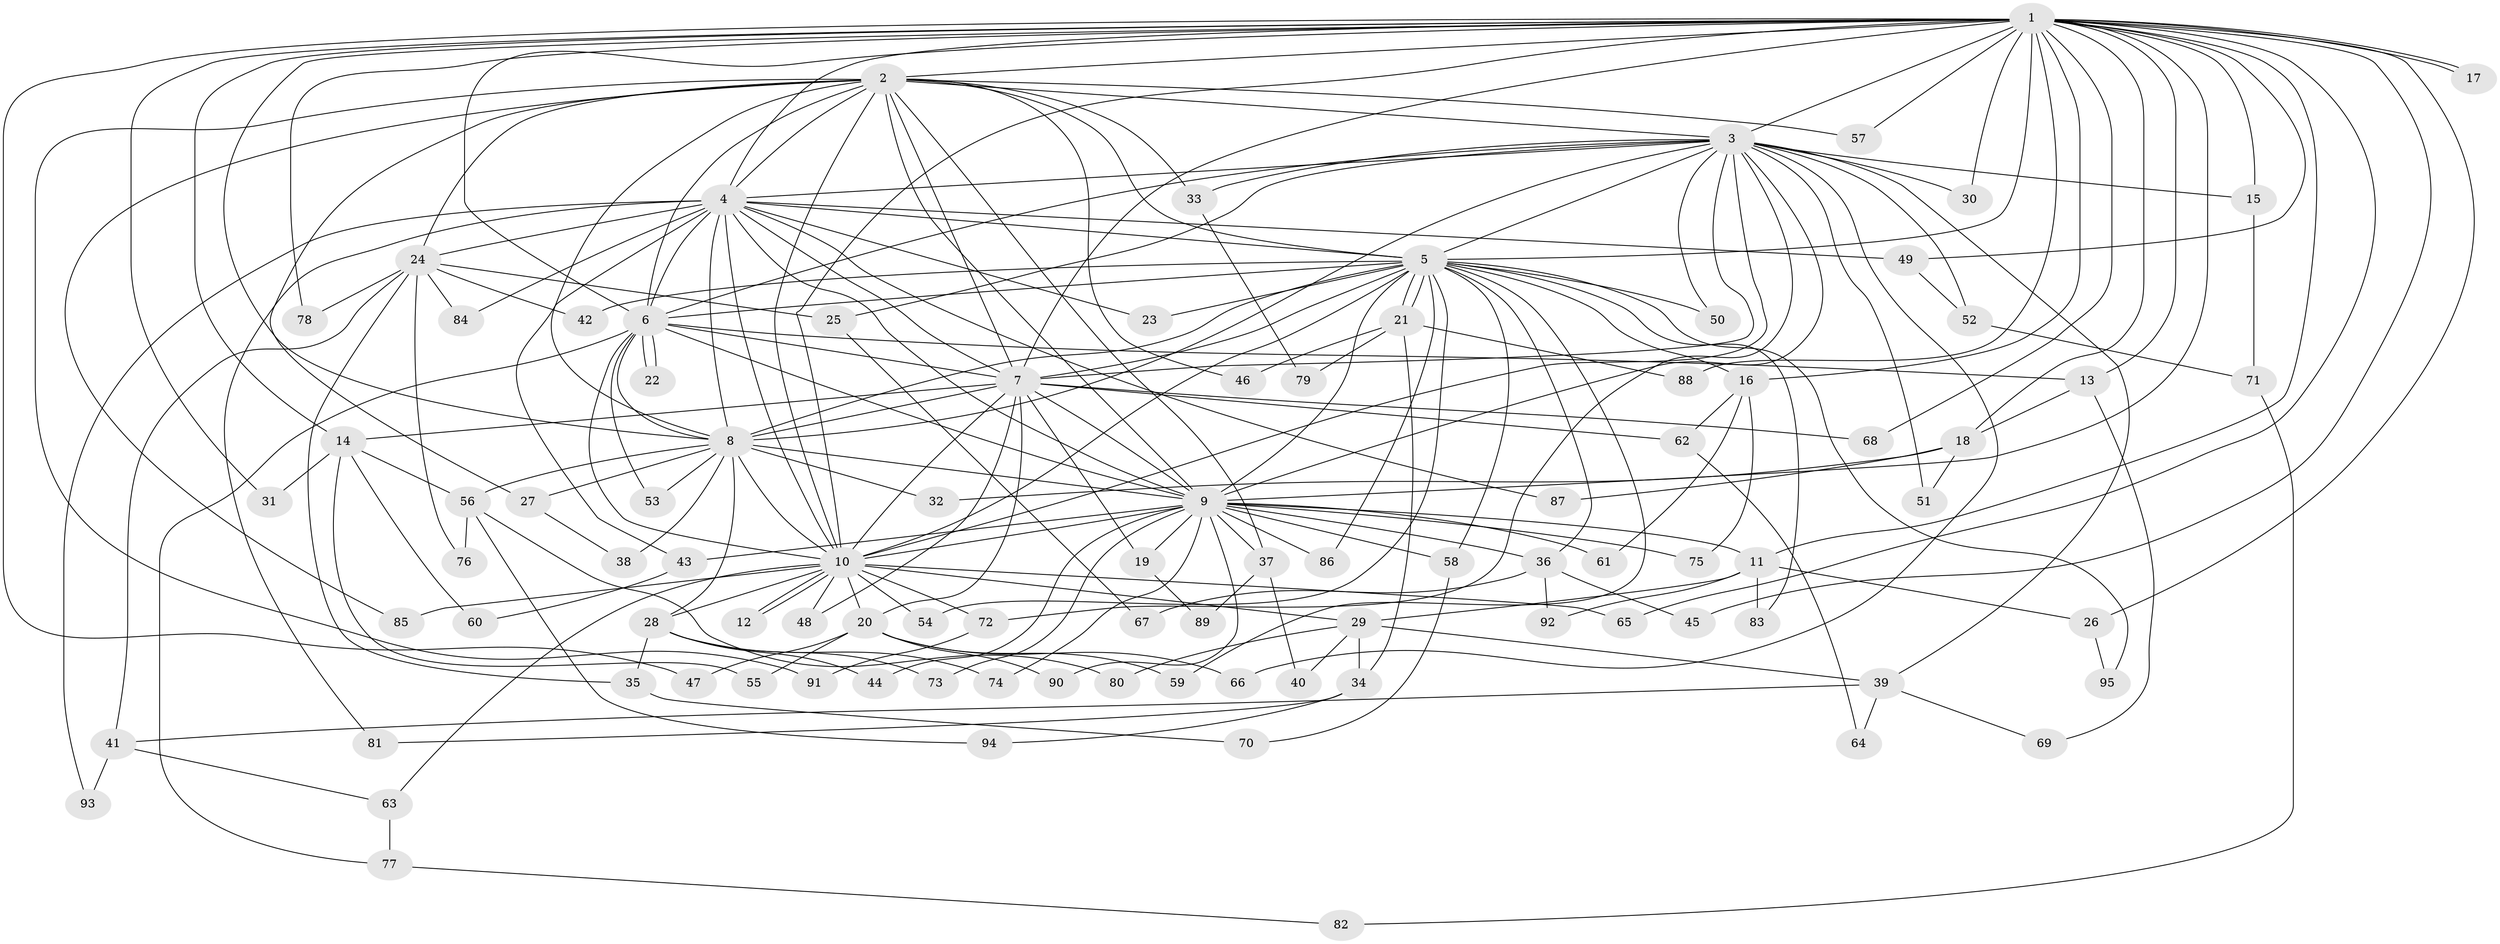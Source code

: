 // coarse degree distribution, {18: 0.01694915254237288, 16: 0.03389830508474576, 22: 0.01694915254237288, 4: 0.1016949152542373, 3: 0.1864406779661017, 1: 0.05084745762711865, 5: 0.11864406779661017, 2: 0.3050847457627119, 11: 0.01694915254237288, 17: 0.01694915254237288, 15: 0.01694915254237288, 7: 0.01694915254237288, 13: 0.01694915254237288, 6: 0.05084745762711865, 8: 0.01694915254237288, 20: 0.01694915254237288}
// Generated by graph-tools (version 1.1) at 2025/36/03/04/25 23:36:37]
// undirected, 95 vertices, 215 edges
graph export_dot {
  node [color=gray90,style=filled];
  1;
  2;
  3;
  4;
  5;
  6;
  7;
  8;
  9;
  10;
  11;
  12;
  13;
  14;
  15;
  16;
  17;
  18;
  19;
  20;
  21;
  22;
  23;
  24;
  25;
  26;
  27;
  28;
  29;
  30;
  31;
  32;
  33;
  34;
  35;
  36;
  37;
  38;
  39;
  40;
  41;
  42;
  43;
  44;
  45;
  46;
  47;
  48;
  49;
  50;
  51;
  52;
  53;
  54;
  55;
  56;
  57;
  58;
  59;
  60;
  61;
  62;
  63;
  64;
  65;
  66;
  67;
  68;
  69;
  70;
  71;
  72;
  73;
  74;
  75;
  76;
  77;
  78;
  79;
  80;
  81;
  82;
  83;
  84;
  85;
  86;
  87;
  88;
  89;
  90;
  91;
  92;
  93;
  94;
  95;
  1 -- 2;
  1 -- 3;
  1 -- 4;
  1 -- 5;
  1 -- 6;
  1 -- 7;
  1 -- 8;
  1 -- 9;
  1 -- 10;
  1 -- 11;
  1 -- 13;
  1 -- 14;
  1 -- 15;
  1 -- 16;
  1 -- 17;
  1 -- 17;
  1 -- 18;
  1 -- 26;
  1 -- 30;
  1 -- 31;
  1 -- 45;
  1 -- 47;
  1 -- 49;
  1 -- 57;
  1 -- 65;
  1 -- 68;
  1 -- 78;
  1 -- 88;
  2 -- 3;
  2 -- 4;
  2 -- 5;
  2 -- 6;
  2 -- 7;
  2 -- 8;
  2 -- 9;
  2 -- 10;
  2 -- 24;
  2 -- 27;
  2 -- 33;
  2 -- 37;
  2 -- 46;
  2 -- 57;
  2 -- 85;
  2 -- 91;
  3 -- 4;
  3 -- 5;
  3 -- 6;
  3 -- 7;
  3 -- 8;
  3 -- 9;
  3 -- 10;
  3 -- 15;
  3 -- 25;
  3 -- 30;
  3 -- 33;
  3 -- 39;
  3 -- 50;
  3 -- 51;
  3 -- 52;
  3 -- 66;
  3 -- 72;
  4 -- 5;
  4 -- 6;
  4 -- 7;
  4 -- 8;
  4 -- 9;
  4 -- 10;
  4 -- 23;
  4 -- 24;
  4 -- 43;
  4 -- 49;
  4 -- 81;
  4 -- 84;
  4 -- 87;
  4 -- 93;
  5 -- 6;
  5 -- 7;
  5 -- 8;
  5 -- 9;
  5 -- 10;
  5 -- 16;
  5 -- 21;
  5 -- 21;
  5 -- 23;
  5 -- 36;
  5 -- 42;
  5 -- 50;
  5 -- 54;
  5 -- 58;
  5 -- 59;
  5 -- 83;
  5 -- 86;
  5 -- 95;
  6 -- 7;
  6 -- 8;
  6 -- 9;
  6 -- 10;
  6 -- 13;
  6 -- 22;
  6 -- 22;
  6 -- 53;
  6 -- 77;
  7 -- 8;
  7 -- 9;
  7 -- 10;
  7 -- 14;
  7 -- 19;
  7 -- 20;
  7 -- 48;
  7 -- 62;
  7 -- 68;
  8 -- 9;
  8 -- 10;
  8 -- 27;
  8 -- 28;
  8 -- 32;
  8 -- 38;
  8 -- 53;
  8 -- 56;
  9 -- 10;
  9 -- 11;
  9 -- 19;
  9 -- 36;
  9 -- 37;
  9 -- 43;
  9 -- 44;
  9 -- 58;
  9 -- 61;
  9 -- 73;
  9 -- 74;
  9 -- 75;
  9 -- 86;
  9 -- 90;
  10 -- 12;
  10 -- 12;
  10 -- 20;
  10 -- 28;
  10 -- 29;
  10 -- 48;
  10 -- 54;
  10 -- 63;
  10 -- 65;
  10 -- 72;
  10 -- 85;
  11 -- 26;
  11 -- 29;
  11 -- 83;
  11 -- 92;
  13 -- 18;
  13 -- 69;
  14 -- 31;
  14 -- 55;
  14 -- 56;
  14 -- 60;
  15 -- 71;
  16 -- 61;
  16 -- 62;
  16 -- 75;
  18 -- 32;
  18 -- 51;
  18 -- 87;
  19 -- 89;
  20 -- 47;
  20 -- 55;
  20 -- 59;
  20 -- 66;
  20 -- 90;
  21 -- 34;
  21 -- 46;
  21 -- 79;
  21 -- 88;
  24 -- 25;
  24 -- 35;
  24 -- 41;
  24 -- 42;
  24 -- 76;
  24 -- 78;
  24 -- 84;
  25 -- 67;
  26 -- 95;
  27 -- 38;
  28 -- 35;
  28 -- 44;
  28 -- 73;
  28 -- 74;
  29 -- 34;
  29 -- 39;
  29 -- 40;
  29 -- 80;
  33 -- 79;
  34 -- 81;
  34 -- 94;
  35 -- 70;
  36 -- 45;
  36 -- 67;
  36 -- 92;
  37 -- 40;
  37 -- 89;
  39 -- 41;
  39 -- 64;
  39 -- 69;
  41 -- 63;
  41 -- 93;
  43 -- 60;
  49 -- 52;
  52 -- 71;
  56 -- 76;
  56 -- 80;
  56 -- 94;
  58 -- 70;
  62 -- 64;
  63 -- 77;
  71 -- 82;
  72 -- 91;
  77 -- 82;
}
